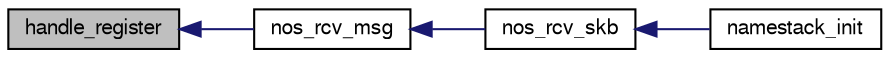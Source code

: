 digraph G
{
  edge [fontname="FreeSans",fontsize="10",labelfontname="FreeSans",labelfontsize="10"];
  node [fontname="FreeSans",fontsize="10",shape=record];
  rankdir=LR;
  Node1 [label="handle_register",height=0.2,width=0.4,color="black", fillcolor="grey75", style="filled" fontcolor="black"];
  Node1 -> Node2 [dir=back,color="midnightblue",fontsize="10",style="solid",fontname="FreeSans"];
  Node2 [label="nos_rcv_msg",height=0.2,width=0.4,color="black", fillcolor="white", style="filled",URL="$main_8c.html#aad7c42ddf9f6588ad36b5359ddd76075"];
  Node2 -> Node3 [dir=back,color="midnightblue",fontsize="10",style="solid",fontname="FreeSans"];
  Node3 [label="nos_rcv_skb",height=0.2,width=0.4,color="black", fillcolor="white", style="filled",URL="$main_8c.html#a6cb1ad019f04f1b011374c160c16e1a1"];
  Node3 -> Node4 [dir=back,color="midnightblue",fontsize="10",style="solid",fontname="FreeSans"];
  Node4 [label="namestack_init",height=0.2,width=0.4,color="black", fillcolor="white", style="filled",URL="$main_8c.html#a8342faf4c9f28a62034c9587e8c53dd9"];
}
